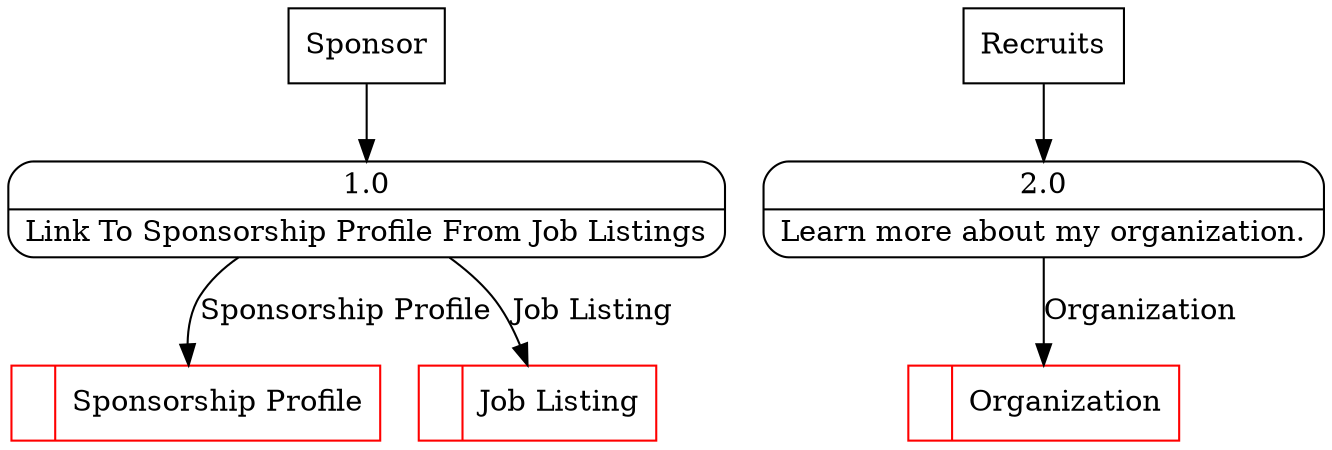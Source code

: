 digraph dfd2{ 
node[shape=record]
200 [label="<f0>  |<f1> Sponsorship Profile " color=red];
201 [label="<f0>  |<f1> Job Listing " color=red];
202 [label="Sponsor" shape=box];
203 [label="{<f0> 1.0|<f1> Link To Sponsorship Profile From Job Listings }" shape=Mrecord];
2 [label="{<f0> 2.0|<f1> Learn more about my organization. }" shape=Mrecord];
1000 [label="Recruits" shape=box];
1000 -> 2
1002 [label="<f0>  |<f1> Organization " color=red];
2 -> 1002 [label="Organization"]
202 -> 203
203 -> 200 [label="Sponsorship Profile"]
203 -> 201 [label="Job Listing"]
}